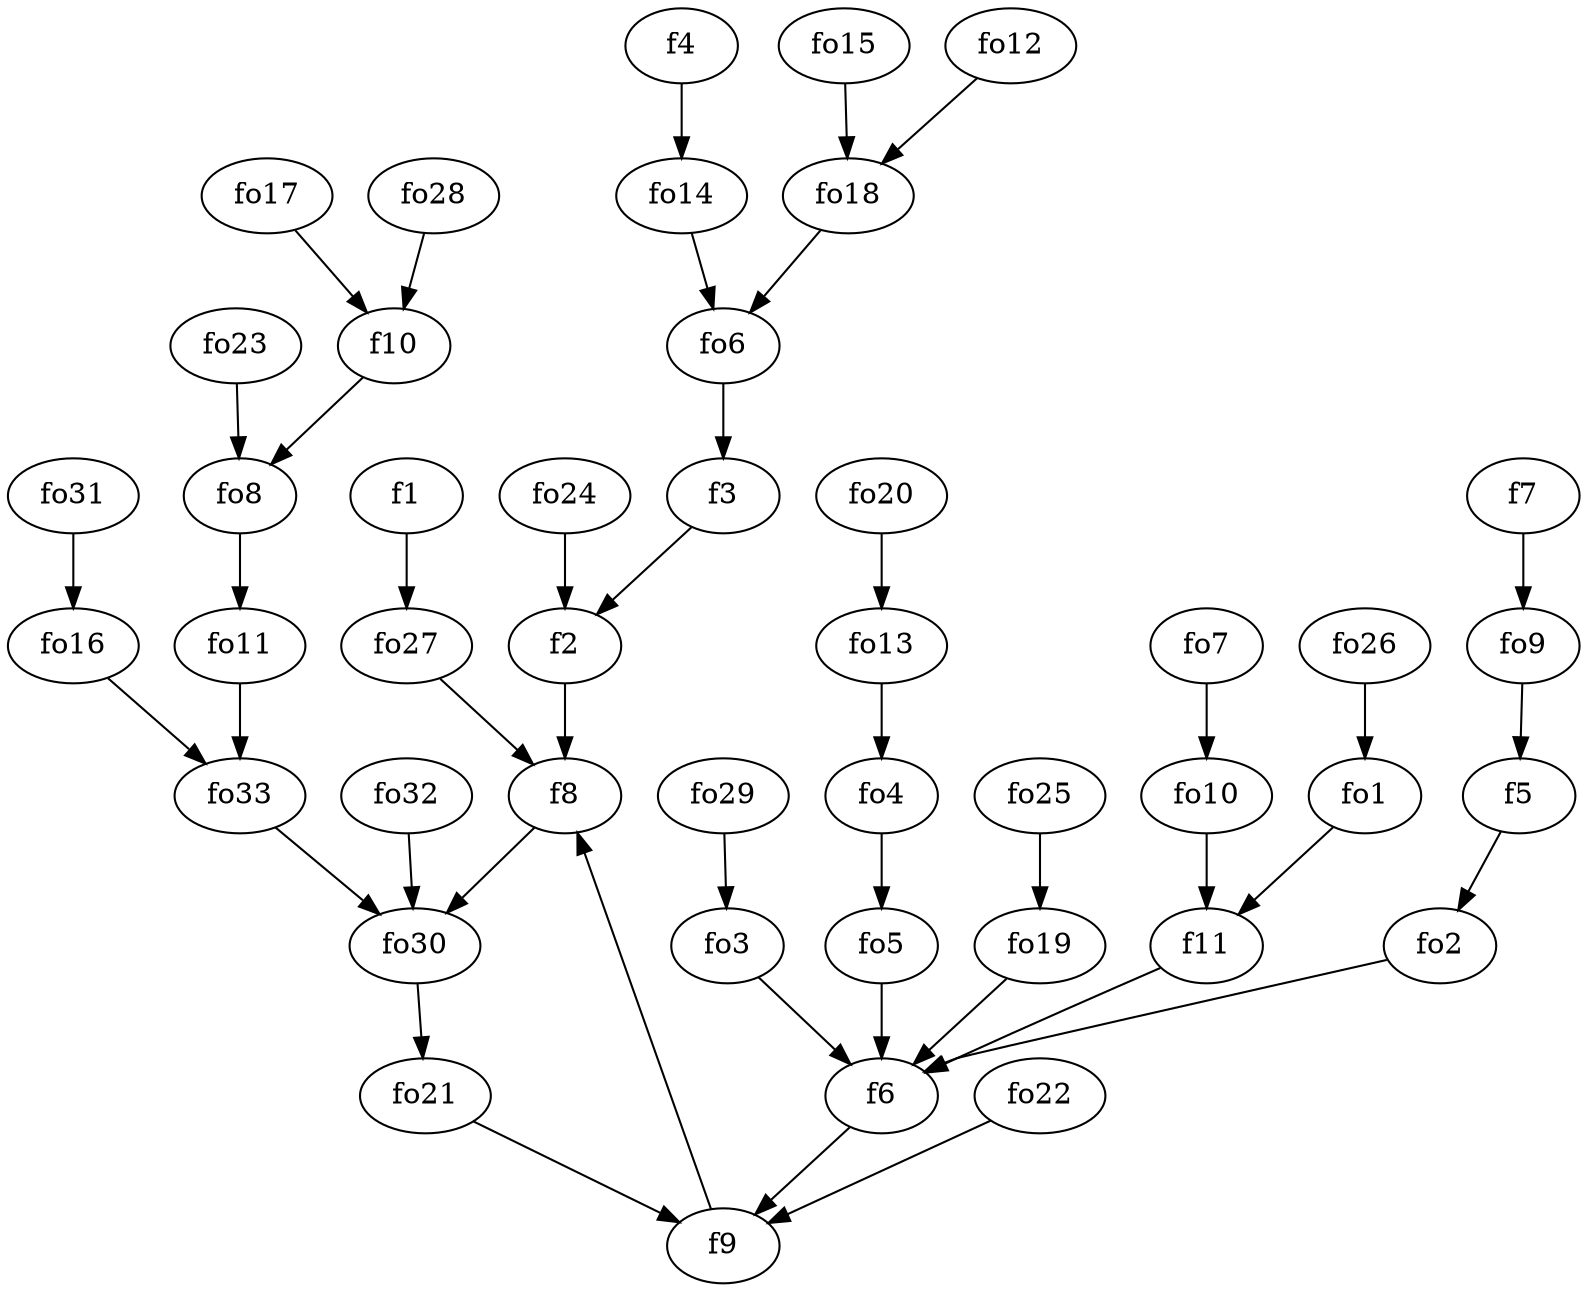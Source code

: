 strict digraph  {
f1;
f2;
f3;
f4;
f5;
f6;
f7;
f8;
f9;
f10;
f11;
fo1;
fo2;
fo3;
fo4;
fo5;
fo6;
fo7;
fo8;
fo9;
fo10;
fo11;
fo12;
fo13;
fo14;
fo15;
fo16;
fo17;
fo18;
fo19;
fo20;
fo21;
fo22;
fo23;
fo24;
fo25;
fo26;
fo27;
fo28;
fo29;
fo30;
fo31;
fo32;
fo33;
f1 -> fo27  [weight=2];
f2 -> f8  [weight=2];
f3 -> f2  [weight=2];
f4 -> fo14  [weight=2];
f5 -> fo2  [weight=2];
f6 -> f9  [weight=2];
f7 -> fo9  [weight=2];
f8 -> fo30  [weight=2];
f9 -> f8  [weight=2];
f10 -> fo8  [weight=2];
f11 -> f6  [weight=2];
fo1 -> f11  [weight=2];
fo2 -> f6  [weight=2];
fo3 -> f6  [weight=2];
fo4 -> fo5  [weight=2];
fo5 -> f6  [weight=2];
fo6 -> f3  [weight=2];
fo7 -> fo10  [weight=2];
fo8 -> fo11  [weight=2];
fo9 -> f5  [weight=2];
fo10 -> f11  [weight=2];
fo11 -> fo33  [weight=2];
fo12 -> fo18  [weight=2];
fo13 -> fo4  [weight=2];
fo14 -> fo6  [weight=2];
fo15 -> fo18  [weight=2];
fo16 -> fo33  [weight=2];
fo17 -> f10  [weight=2];
fo18 -> fo6  [weight=2];
fo19 -> f6  [weight=2];
fo20 -> fo13  [weight=2];
fo21 -> f9  [weight=2];
fo22 -> f9  [weight=2];
fo23 -> fo8  [weight=2];
fo24 -> f2  [weight=2];
fo25 -> fo19  [weight=2];
fo26 -> fo1  [weight=2];
fo27 -> f8  [weight=2];
fo28 -> f10  [weight=2];
fo29 -> fo3  [weight=2];
fo30 -> fo21  [weight=2];
fo31 -> fo16  [weight=2];
fo32 -> fo30  [weight=2];
fo33 -> fo30  [weight=2];
}
